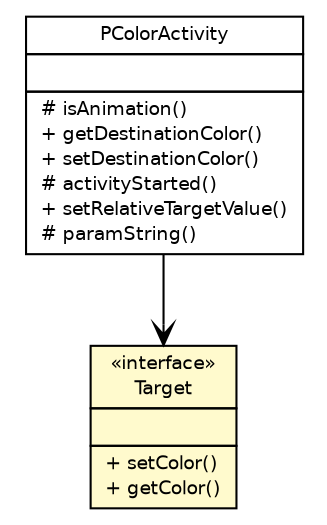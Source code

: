 #!/usr/local/bin/dot
#
# Class diagram 
# Generated by UmlGraph version 4.6 (http://www.spinellis.gr/sw/umlgraph)
#

digraph G {
	edge [fontname="Helvetica",fontsize=10,labelfontname="Helvetica",labelfontsize=10];
	node [fontname="Helvetica",fontsize=10,shape=plaintext];
	// edu.umd.cs.piccolo.activities.PColorActivity
	c1522 [label=<<table border="0" cellborder="1" cellspacing="0" cellpadding="2" port="p" href="./PColorActivity.html">
		<tr><td><table border="0" cellspacing="0" cellpadding="1">
			<tr><td> PColorActivity </td></tr>
		</table></td></tr>
		<tr><td><table border="0" cellspacing="0" cellpadding="1">
			<tr><td align="left">  </td></tr>
		</table></td></tr>
		<tr><td><table border="0" cellspacing="0" cellpadding="1">
			<tr><td align="left"> # isAnimation() </td></tr>
			<tr><td align="left"> + getDestinationColor() </td></tr>
			<tr><td align="left"> + setDestinationColor() </td></tr>
			<tr><td align="left"> # activityStarted() </td></tr>
			<tr><td align="left"> + setRelativeTargetValue() </td></tr>
			<tr><td align="left"> # paramString() </td></tr>
		</table></td></tr>
		</table>>, fontname="Helvetica", fontcolor="black", fontsize=9.0];
	// edu.umd.cs.piccolo.activities.PColorActivity.Target
	c1523 [label=<<table border="0" cellborder="1" cellspacing="0" cellpadding="2" port="p" bgcolor="lemonChiffon" href="./PColorActivity.Target.html">
		<tr><td><table border="0" cellspacing="0" cellpadding="1">
			<tr><td> &laquo;interface&raquo; </td></tr>
			<tr><td> Target </td></tr>
		</table></td></tr>
		<tr><td><table border="0" cellspacing="0" cellpadding="1">
			<tr><td align="left">  </td></tr>
		</table></td></tr>
		<tr><td><table border="0" cellspacing="0" cellpadding="1">
			<tr><td align="left"> + setColor() </td></tr>
			<tr><td align="left"> + getColor() </td></tr>
		</table></td></tr>
		</table>>, fontname="Helvetica", fontcolor="black", fontsize=9.0];
	// edu.umd.cs.piccolo.activities.PColorActivity NAVASSOC edu.umd.cs.piccolo.activities.PColorActivity.Target
	c1522:p -> c1523:p [taillabel="", label="", headlabel="", fontname="Helvetica", fontcolor="black", fontsize=10.0, color="black", arrowhead=open];
}

